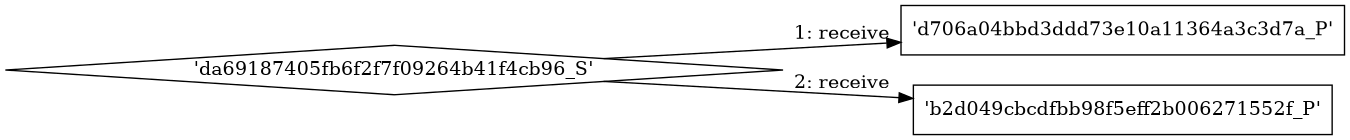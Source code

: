 digraph "D:\Learning\Paper\apt\基于CTI的攻击预警\Dataset\攻击图\ASGfromALLCTI\Vulnerability Spotlight Multiple vulnerabilities in Sealevel SeaConnect.dot" {
rankdir="LR"
size="9"
fixedsize="false"
splines="true"
nodesep=0.3
ranksep=0
fontsize=10
overlap="scalexy"
engine= "neato"
	"'d706a04bbd3ddd73e10a11364a3c3d7a_P'" [node_type=Process shape=box]
	"'da69187405fb6f2f7f09264b41f4cb96_S'" [node_type=Socket shape=diamond]
	"'da69187405fb6f2f7f09264b41f4cb96_S'" -> "'d706a04bbd3ddd73e10a11364a3c3d7a_P'" [label="1: receive"]
	"'b2d049cbcdfbb98f5eff2b006271552f_P'" [node_type=Process shape=box]
	"'da69187405fb6f2f7f09264b41f4cb96_S'" [node_type=Socket shape=diamond]
	"'da69187405fb6f2f7f09264b41f4cb96_S'" -> "'b2d049cbcdfbb98f5eff2b006271552f_P'" [label="2: receive"]
}

